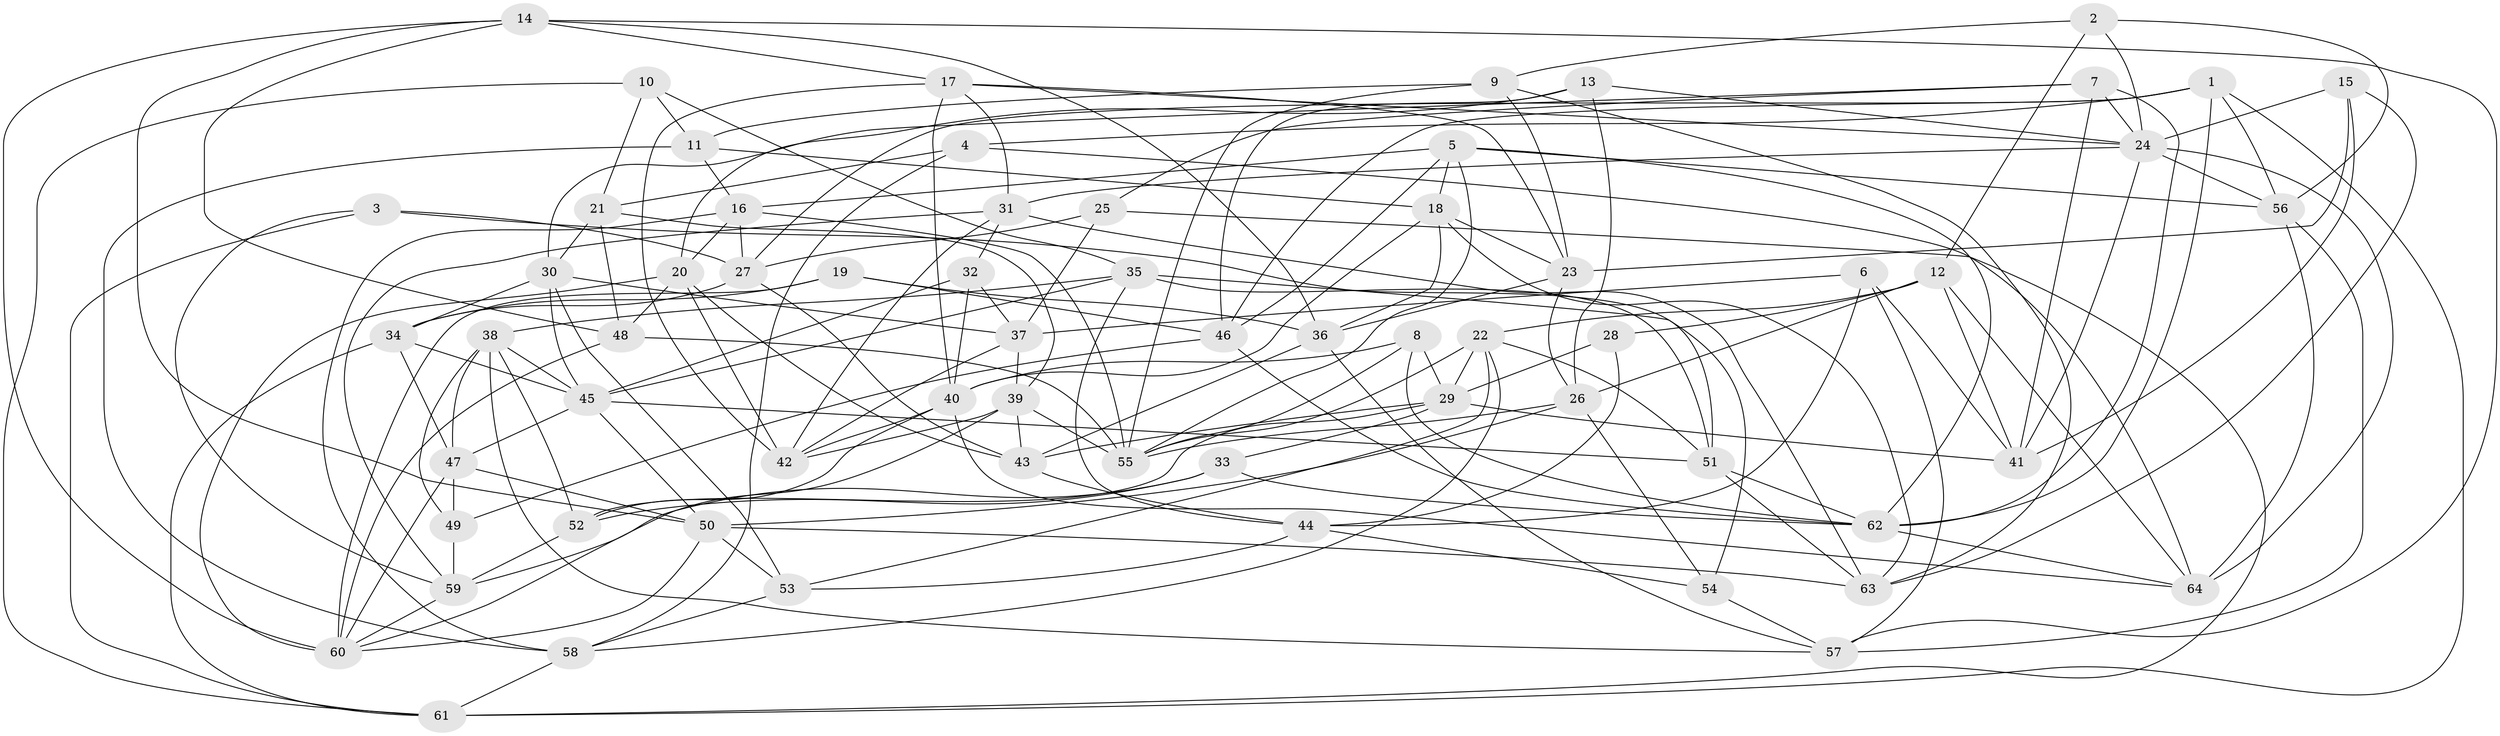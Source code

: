 // original degree distribution, {4: 1.0}
// Generated by graph-tools (version 1.1) at 2025/02/03/09/25 03:02:59]
// undirected, 64 vertices, 180 edges
graph export_dot {
graph [start="1"]
  node [color=gray90,style=filled];
  1;
  2;
  3;
  4;
  5;
  6;
  7;
  8;
  9;
  10;
  11;
  12;
  13;
  14;
  15;
  16;
  17;
  18;
  19;
  20;
  21;
  22;
  23;
  24;
  25;
  26;
  27;
  28;
  29;
  30;
  31;
  32;
  33;
  34;
  35;
  36;
  37;
  38;
  39;
  40;
  41;
  42;
  43;
  44;
  45;
  46;
  47;
  48;
  49;
  50;
  51;
  52;
  53;
  54;
  55;
  56;
  57;
  58;
  59;
  60;
  61;
  62;
  63;
  64;
  1 -- 4 [weight=1.0];
  1 -- 27 [weight=1.0];
  1 -- 46 [weight=1.0];
  1 -- 56 [weight=1.0];
  1 -- 61 [weight=1.0];
  1 -- 62 [weight=1.0];
  2 -- 9 [weight=1.0];
  2 -- 12 [weight=1.0];
  2 -- 24 [weight=1.0];
  2 -- 56 [weight=1.0];
  3 -- 27 [weight=1.0];
  3 -- 51 [weight=1.0];
  3 -- 59 [weight=1.0];
  3 -- 61 [weight=1.0];
  4 -- 21 [weight=1.0];
  4 -- 58 [weight=1.0];
  4 -- 64 [weight=1.0];
  5 -- 16 [weight=1.0];
  5 -- 18 [weight=1.0];
  5 -- 46 [weight=1.0];
  5 -- 55 [weight=1.0];
  5 -- 56 [weight=1.0];
  5 -- 62 [weight=1.0];
  6 -- 37 [weight=1.0];
  6 -- 41 [weight=1.0];
  6 -- 44 [weight=1.0];
  6 -- 57 [weight=1.0];
  7 -- 24 [weight=2.0];
  7 -- 25 [weight=1.0];
  7 -- 30 [weight=1.0];
  7 -- 41 [weight=1.0];
  7 -- 62 [weight=1.0];
  8 -- 29 [weight=1.0];
  8 -- 40 [weight=1.0];
  8 -- 55 [weight=1.0];
  8 -- 62 [weight=1.0];
  9 -- 11 [weight=2.0];
  9 -- 23 [weight=1.0];
  9 -- 55 [weight=1.0];
  9 -- 63 [weight=1.0];
  10 -- 11 [weight=1.0];
  10 -- 21 [weight=1.0];
  10 -- 35 [weight=1.0];
  10 -- 61 [weight=1.0];
  11 -- 16 [weight=1.0];
  11 -- 18 [weight=1.0];
  11 -- 58 [weight=1.0];
  12 -- 22 [weight=1.0];
  12 -- 26 [weight=1.0];
  12 -- 28 [weight=1.0];
  12 -- 41 [weight=1.0];
  12 -- 64 [weight=1.0];
  13 -- 20 [weight=1.0];
  13 -- 24 [weight=1.0];
  13 -- 26 [weight=1.0];
  13 -- 46 [weight=1.0];
  14 -- 17 [weight=1.0];
  14 -- 36 [weight=1.0];
  14 -- 48 [weight=1.0];
  14 -- 50 [weight=1.0];
  14 -- 57 [weight=1.0];
  14 -- 60 [weight=1.0];
  15 -- 23 [weight=1.0];
  15 -- 24 [weight=1.0];
  15 -- 41 [weight=1.0];
  15 -- 63 [weight=1.0];
  16 -- 20 [weight=1.0];
  16 -- 27 [weight=1.0];
  16 -- 55 [weight=1.0];
  16 -- 58 [weight=1.0];
  17 -- 23 [weight=1.0];
  17 -- 24 [weight=1.0];
  17 -- 31 [weight=1.0];
  17 -- 40 [weight=1.0];
  17 -- 42 [weight=1.0];
  18 -- 23 [weight=1.0];
  18 -- 36 [weight=1.0];
  18 -- 40 [weight=1.0];
  18 -- 63 [weight=1.0];
  19 -- 34 [weight=1.0];
  19 -- 36 [weight=1.0];
  19 -- 46 [weight=1.0];
  19 -- 60 [weight=1.0];
  20 -- 42 [weight=1.0];
  20 -- 43 [weight=1.0];
  20 -- 48 [weight=1.0];
  20 -- 60 [weight=1.0];
  21 -- 30 [weight=1.0];
  21 -- 39 [weight=1.0];
  21 -- 48 [weight=2.0];
  22 -- 29 [weight=1.0];
  22 -- 51 [weight=1.0];
  22 -- 53 [weight=1.0];
  22 -- 55 [weight=1.0];
  22 -- 58 [weight=1.0];
  23 -- 26 [weight=1.0];
  23 -- 36 [weight=1.0];
  24 -- 31 [weight=1.0];
  24 -- 41 [weight=1.0];
  24 -- 56 [weight=1.0];
  24 -- 64 [weight=1.0];
  25 -- 27 [weight=1.0];
  25 -- 37 [weight=1.0];
  25 -- 61 [weight=1.0];
  26 -- 50 [weight=1.0];
  26 -- 54 [weight=1.0];
  26 -- 55 [weight=1.0];
  27 -- 34 [weight=1.0];
  27 -- 43 [weight=1.0];
  28 -- 29 [weight=2.0];
  28 -- 44 [weight=1.0];
  29 -- 33 [weight=3.0];
  29 -- 41 [weight=1.0];
  29 -- 43 [weight=1.0];
  29 -- 52 [weight=1.0];
  30 -- 34 [weight=1.0];
  30 -- 37 [weight=1.0];
  30 -- 45 [weight=1.0];
  30 -- 53 [weight=1.0];
  31 -- 32 [weight=1.0];
  31 -- 42 [weight=1.0];
  31 -- 59 [weight=1.0];
  31 -- 63 [weight=1.0];
  32 -- 37 [weight=1.0];
  32 -- 40 [weight=1.0];
  32 -- 45 [weight=1.0];
  33 -- 52 [weight=1.0];
  33 -- 59 [weight=1.0];
  33 -- 62 [weight=1.0];
  34 -- 45 [weight=1.0];
  34 -- 47 [weight=1.0];
  34 -- 61 [weight=1.0];
  35 -- 38 [weight=1.0];
  35 -- 44 [weight=1.0];
  35 -- 45 [weight=1.0];
  35 -- 51 [weight=1.0];
  35 -- 54 [weight=1.0];
  36 -- 43 [weight=1.0];
  36 -- 57 [weight=1.0];
  37 -- 39 [weight=1.0];
  37 -- 42 [weight=1.0];
  38 -- 45 [weight=1.0];
  38 -- 47 [weight=1.0];
  38 -- 49 [weight=1.0];
  38 -- 52 [weight=1.0];
  38 -- 57 [weight=1.0];
  39 -- 42 [weight=1.0];
  39 -- 43 [weight=1.0];
  39 -- 55 [weight=1.0];
  39 -- 60 [weight=1.0];
  40 -- 42 [weight=1.0];
  40 -- 52 [weight=2.0];
  40 -- 64 [weight=1.0];
  43 -- 44 [weight=1.0];
  44 -- 53 [weight=1.0];
  44 -- 54 [weight=1.0];
  45 -- 47 [weight=1.0];
  45 -- 50 [weight=1.0];
  45 -- 51 [weight=1.0];
  46 -- 49 [weight=1.0];
  46 -- 62 [weight=1.0];
  47 -- 49 [weight=1.0];
  47 -- 50 [weight=1.0];
  47 -- 60 [weight=1.0];
  48 -- 55 [weight=1.0];
  48 -- 60 [weight=1.0];
  49 -- 59 [weight=1.0];
  50 -- 53 [weight=2.0];
  50 -- 60 [weight=1.0];
  50 -- 63 [weight=1.0];
  51 -- 62 [weight=1.0];
  51 -- 63 [weight=1.0];
  52 -- 59 [weight=1.0];
  53 -- 58 [weight=1.0];
  54 -- 57 [weight=1.0];
  56 -- 57 [weight=1.0];
  56 -- 64 [weight=1.0];
  58 -- 61 [weight=1.0];
  59 -- 60 [weight=1.0];
  62 -- 64 [weight=1.0];
}
